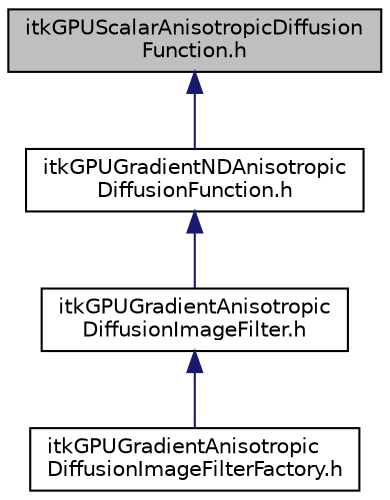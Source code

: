 digraph "itkGPUScalarAnisotropicDiffusionFunction.h"
{
 // LATEX_PDF_SIZE
  edge [fontname="Helvetica",fontsize="10",labelfontname="Helvetica",labelfontsize="10"];
  node [fontname="Helvetica",fontsize="10",shape=record];
  Node1 [label="itkGPUScalarAnisotropicDiffusion\lFunction.h",height=0.2,width=0.4,color="black", fillcolor="grey75", style="filled", fontcolor="black",tooltip=" "];
  Node1 -> Node2 [dir="back",color="midnightblue",fontsize="10",style="solid",fontname="Helvetica"];
  Node2 [label="itkGPUGradientNDAnisotropic\lDiffusionFunction.h",height=0.2,width=0.4,color="black", fillcolor="white", style="filled",URL="$itkGPUGradientNDAnisotropicDiffusionFunction_8h.html",tooltip=" "];
  Node2 -> Node3 [dir="back",color="midnightblue",fontsize="10",style="solid",fontname="Helvetica"];
  Node3 [label="itkGPUGradientAnisotropic\lDiffusionImageFilter.h",height=0.2,width=0.4,color="black", fillcolor="white", style="filled",URL="$itkGPUGradientAnisotropicDiffusionImageFilter_8h.html",tooltip=" "];
  Node3 -> Node4 [dir="back",color="midnightblue",fontsize="10",style="solid",fontname="Helvetica"];
  Node4 [label="itkGPUGradientAnisotropic\lDiffusionImageFilterFactory.h",height=0.2,width=0.4,color="black", fillcolor="white", style="filled",URL="$itkGPUGradientAnisotropicDiffusionImageFilterFactory_8h.html",tooltip=" "];
}
